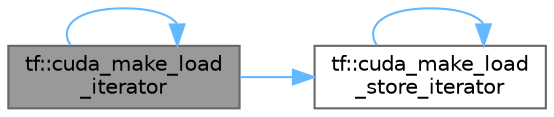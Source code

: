 digraph "tf::cuda_make_load_iterator"
{
 // LATEX_PDF_SIZE
  bgcolor="transparent";
  edge [fontname=Helvetica,fontsize=10,labelfontname=Helvetica,labelfontsize=10];
  node [fontname=Helvetica,fontsize=10,shape=box,height=0.2,width=0.4];
  rankdir="LR";
  Node1 [id="Node000001",label="tf::cuda_make_load\l_iterator",height=0.2,width=0.4,color="gray40", fillcolor="grey60", style="filled", fontcolor="black",tooltip=" "];
  Node1 -> Node1 [id="edge1_Node000001_Node000001",color="steelblue1",style="solid",tooltip=" "];
  Node1 -> Node2 [id="edge2_Node000001_Node000002",color="steelblue1",style="solid",tooltip=" "];
  Node2 [id="Node000002",label="tf::cuda_make_load\l_store_iterator",height=0.2,width=0.4,color="grey40", fillcolor="white", style="filled",URL="$namespacetf.html#ad48b6fc58fe118af451bc9474e2df3c8",tooltip=" "];
  Node2 -> Node2 [id="edge3_Node000002_Node000002",color="steelblue1",style="solid",tooltip=" "];
}

